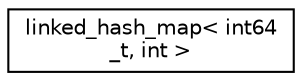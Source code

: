 digraph "Graphical Class Hierarchy"
{
 // LATEX_PDF_SIZE
  edge [fontname="Helvetica",fontsize="10",labelfontname="Helvetica",labelfontsize="10"];
  node [fontname="Helvetica",fontsize="10",shape=record];
  rankdir="LR";
  Node0 [label="linked_hash_map\< int64\l_t, int \>",height=0.2,width=0.4,color="black", fillcolor="white", style="filled",URL="$classgtl_1_1linked__hash__map.html",tooltip=" "];
}
